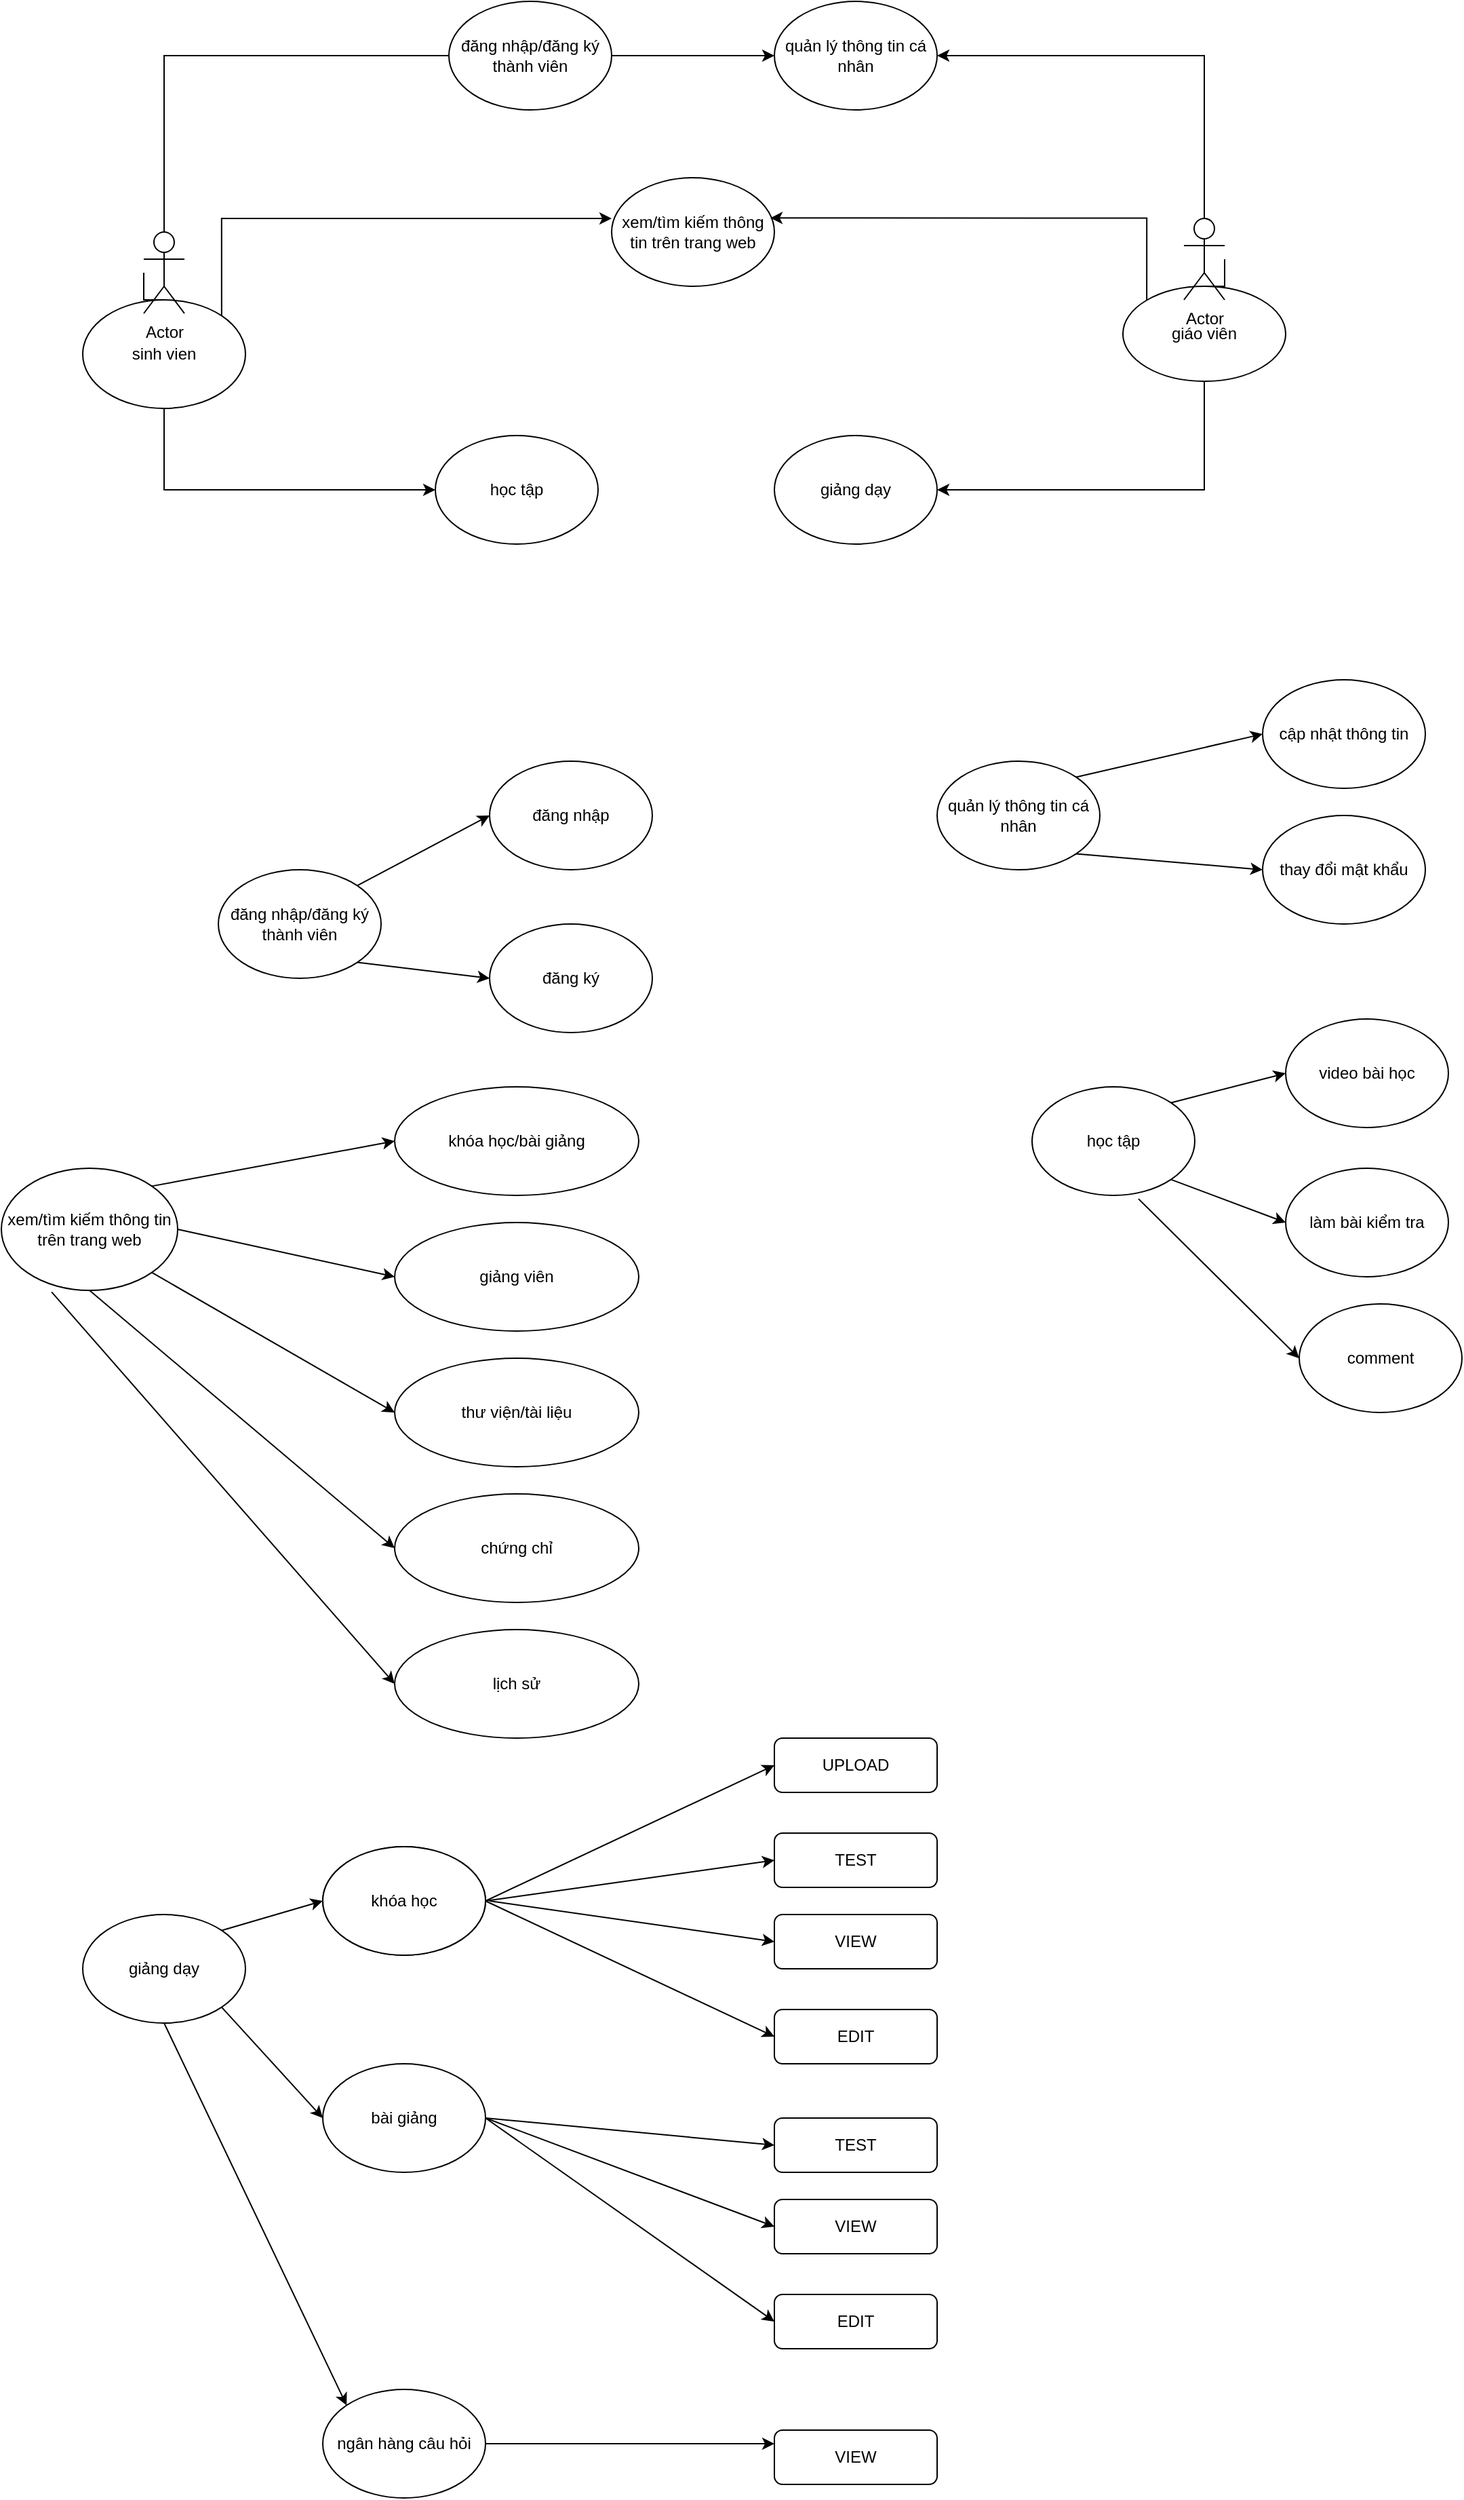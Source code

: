 <mxfile version="16.2.2" type="github"><diagram id="VB9uUgP6KpmYm5eoYHml" name="Page-1"><mxGraphModel dx="1483" dy="806" grid="1" gridSize="10" guides="1" tooltips="1" connect="1" arrows="1" fold="1" page="1" pageScale="1" pageWidth="1654" pageHeight="2336" math="0" shadow="0"><root><mxCell id="0"/><mxCell id="1" parent="0"/><mxCell id="s9qlVdhcdn9FW4EcoNGu-17" style="edgeStyle=orthogonalEdgeStyle;rounded=0;orthogonalLoop=1;jettySize=auto;html=1;exitX=0.5;exitY=0;exitDx=0;exitDy=0;entryX=0;entryY=0.5;entryDx=0;entryDy=0;startArrow=none;" edge="1" parent="1" source="s9qlVdhcdn9FW4EcoNGu-66" target="s9qlVdhcdn9FW4EcoNGu-11"><mxGeometry relative="1" as="geometry"><Array as="points"><mxPoint x="120" y="160"/></Array></mxGeometry></mxCell><mxCell id="s9qlVdhcdn9FW4EcoNGu-22" style="edgeStyle=orthogonalEdgeStyle;rounded=0;orthogonalLoop=1;jettySize=auto;html=1;exitX=0.5;exitY=1;exitDx=0;exitDy=0;entryX=0;entryY=0.5;entryDx=0;entryDy=0;" edge="1" parent="1" source="s9qlVdhcdn9FW4EcoNGu-1" target="s9qlVdhcdn9FW4EcoNGu-13"><mxGeometry relative="1" as="geometry"/></mxCell><mxCell id="s9qlVdhcdn9FW4EcoNGu-71" style="edgeStyle=orthogonalEdgeStyle;rounded=0;orthogonalLoop=1;jettySize=auto;html=1;exitX=1;exitY=0;exitDx=0;exitDy=0;entryX=0;entryY=0.375;entryDx=0;entryDy=0;entryPerimeter=0;" edge="1" parent="1" source="s9qlVdhcdn9FW4EcoNGu-1" target="s9qlVdhcdn9FW4EcoNGu-3"><mxGeometry relative="1" as="geometry"><Array as="points"><mxPoint x="162" y="280"/></Array></mxGeometry></mxCell><mxCell id="s9qlVdhcdn9FW4EcoNGu-1" value="sinh vien" style="ellipse;whiteSpace=wrap;html=1;" vertex="1" parent="1"><mxGeometry x="60" y="340" width="120" height="80" as="geometry"/></mxCell><mxCell id="s9qlVdhcdn9FW4EcoNGu-2" value="đăng nhập/đăng ký thành viên" style="ellipse;whiteSpace=wrap;html=1;" vertex="1" parent="1"><mxGeometry x="330" y="120" width="120" height="80" as="geometry"/></mxCell><mxCell id="s9qlVdhcdn9FW4EcoNGu-3" value="xem/tìm kiếm thông tin trên trang web" style="ellipse;whiteSpace=wrap;html=1;" vertex="1" parent="1"><mxGeometry x="450" y="250" width="120" height="80" as="geometry"/></mxCell><mxCell id="s9qlVdhcdn9FW4EcoNGu-11" value="quản lý thông tin cá nhân" style="ellipse;whiteSpace=wrap;html=1;" vertex="1" parent="1"><mxGeometry x="570" y="120" width="120" height="80" as="geometry"/></mxCell><mxCell id="s9qlVdhcdn9FW4EcoNGu-13" value="học tập" style="ellipse;whiteSpace=wrap;html=1;" vertex="1" parent="1"><mxGeometry x="320" y="440" width="120" height="80" as="geometry"/></mxCell><mxCell id="s9qlVdhcdn9FW4EcoNGu-14" value="giảng dạy" style="ellipse;whiteSpace=wrap;html=1;" vertex="1" parent="1"><mxGeometry x="570" y="440" width="120" height="80" as="geometry"/></mxCell><mxCell id="s9qlVdhcdn9FW4EcoNGu-19" style="edgeStyle=orthogonalEdgeStyle;rounded=0;orthogonalLoop=1;jettySize=auto;html=1;exitX=0.5;exitY=0;exitDx=0;exitDy=0;entryX=1;entryY=0.5;entryDx=0;entryDy=0;startArrow=none;" edge="1" parent="1" source="s9qlVdhcdn9FW4EcoNGu-68" target="s9qlVdhcdn9FW4EcoNGu-11"><mxGeometry relative="1" as="geometry"/></mxCell><mxCell id="s9qlVdhcdn9FW4EcoNGu-23" style="edgeStyle=orthogonalEdgeStyle;rounded=0;orthogonalLoop=1;jettySize=auto;html=1;exitX=0.5;exitY=1;exitDx=0;exitDy=0;entryX=1;entryY=0.5;entryDx=0;entryDy=0;" edge="1" parent="1" source="s9qlVdhcdn9FW4EcoNGu-15" target="s9qlVdhcdn9FW4EcoNGu-14"><mxGeometry relative="1" as="geometry"/></mxCell><mxCell id="s9qlVdhcdn9FW4EcoNGu-72" style="edgeStyle=orthogonalEdgeStyle;rounded=0;orthogonalLoop=1;jettySize=auto;html=1;exitX=0;exitY=0;exitDx=0;exitDy=0;entryX=0.975;entryY=0.371;entryDx=0;entryDy=0;entryPerimeter=0;" edge="1" parent="1" source="s9qlVdhcdn9FW4EcoNGu-15" target="s9qlVdhcdn9FW4EcoNGu-3"><mxGeometry relative="1" as="geometry"><Array as="points"><mxPoint x="844" y="280"/></Array></mxGeometry></mxCell><mxCell id="s9qlVdhcdn9FW4EcoNGu-15" value="giáo viên" style="ellipse;whiteSpace=wrap;html=1;" vertex="1" parent="1"><mxGeometry x="827" y="330" width="120" height="70" as="geometry"/></mxCell><mxCell id="s9qlVdhcdn9FW4EcoNGu-24" value="đăng nhập/đăng ký thành viên" style="ellipse;whiteSpace=wrap;html=1;" vertex="1" parent="1"><mxGeometry x="160" y="760" width="120" height="80" as="geometry"/></mxCell><mxCell id="s9qlVdhcdn9FW4EcoNGu-25" value="đăng nhập" style="ellipse;whiteSpace=wrap;html=1;" vertex="1" parent="1"><mxGeometry x="360" y="680" width="120" height="80" as="geometry"/></mxCell><mxCell id="s9qlVdhcdn9FW4EcoNGu-26" value="đăng ký" style="ellipse;whiteSpace=wrap;html=1;" vertex="1" parent="1"><mxGeometry x="360" y="800" width="120" height="80" as="geometry"/></mxCell><mxCell id="s9qlVdhcdn9FW4EcoNGu-28" value="" style="endArrow=classic;html=1;rounded=0;exitX=1;exitY=0;exitDx=0;exitDy=0;" edge="1" parent="1" source="s9qlVdhcdn9FW4EcoNGu-24"><mxGeometry width="50" height="50" relative="1" as="geometry"><mxPoint x="500" y="670" as="sourcePoint"/><mxPoint x="360" y="720" as="targetPoint"/></mxGeometry></mxCell><mxCell id="s9qlVdhcdn9FW4EcoNGu-29" value="" style="endArrow=classic;html=1;rounded=0;exitX=1;exitY=1;exitDx=0;exitDy=0;entryX=0;entryY=0.5;entryDx=0;entryDy=0;" edge="1" parent="1" source="s9qlVdhcdn9FW4EcoNGu-24" target="s9qlVdhcdn9FW4EcoNGu-26"><mxGeometry width="50" height="50" relative="1" as="geometry"><mxPoint x="500" y="670" as="sourcePoint"/><mxPoint x="550" y="620" as="targetPoint"/></mxGeometry></mxCell><mxCell id="s9qlVdhcdn9FW4EcoNGu-30" value="quản lý thông tin cá nhân" style="ellipse;whiteSpace=wrap;html=1;" vertex="1" parent="1"><mxGeometry x="690" y="680" width="120" height="80" as="geometry"/></mxCell><mxCell id="s9qlVdhcdn9FW4EcoNGu-31" value="cập nhật thông tin" style="ellipse;whiteSpace=wrap;html=1;" vertex="1" parent="1"><mxGeometry x="930" y="620" width="120" height="80" as="geometry"/></mxCell><mxCell id="s9qlVdhcdn9FW4EcoNGu-32" value="thay đổi mật khẩu" style="ellipse;whiteSpace=wrap;html=1;" vertex="1" parent="1"><mxGeometry x="930" y="720" width="120" height="80" as="geometry"/></mxCell><mxCell id="s9qlVdhcdn9FW4EcoNGu-33" value="xem/tìm kiếm thông tin trên trang web" style="ellipse;whiteSpace=wrap;html=1;" vertex="1" parent="1"><mxGeometry y="980" width="130" height="90" as="geometry"/></mxCell><mxCell id="s9qlVdhcdn9FW4EcoNGu-34" value="" style="endArrow=classic;html=1;rounded=0;exitX=1;exitY=0;exitDx=0;exitDy=0;entryX=0;entryY=0.5;entryDx=0;entryDy=0;" edge="1" parent="1" source="s9qlVdhcdn9FW4EcoNGu-30" target="s9qlVdhcdn9FW4EcoNGu-31"><mxGeometry width="50" height="50" relative="1" as="geometry"><mxPoint x="500" y="880" as="sourcePoint"/><mxPoint x="550" y="830" as="targetPoint"/></mxGeometry></mxCell><mxCell id="s9qlVdhcdn9FW4EcoNGu-35" value="" style="endArrow=classic;html=1;rounded=0;exitX=1;exitY=1;exitDx=0;exitDy=0;entryX=0;entryY=0.5;entryDx=0;entryDy=0;" edge="1" parent="1" source="s9qlVdhcdn9FW4EcoNGu-30" target="s9qlVdhcdn9FW4EcoNGu-32"><mxGeometry width="50" height="50" relative="1" as="geometry"><mxPoint x="500" y="880" as="sourcePoint"/><mxPoint x="550" y="830" as="targetPoint"/></mxGeometry></mxCell><mxCell id="s9qlVdhcdn9FW4EcoNGu-36" value="khóa học/bài giảng" style="ellipse;whiteSpace=wrap;html=1;" vertex="1" parent="1"><mxGeometry x="290" y="920" width="180" height="80" as="geometry"/></mxCell><mxCell id="s9qlVdhcdn9FW4EcoNGu-37" value="giảng viên" style="ellipse;whiteSpace=wrap;html=1;" vertex="1" parent="1"><mxGeometry x="290" y="1020" width="180" height="80" as="geometry"/></mxCell><mxCell id="s9qlVdhcdn9FW4EcoNGu-38" value="thư viện/tài liệu" style="ellipse;whiteSpace=wrap;html=1;" vertex="1" parent="1"><mxGeometry x="290" y="1120" width="180" height="80" as="geometry"/></mxCell><mxCell id="s9qlVdhcdn9FW4EcoNGu-39" value="chứng chỉ" style="ellipse;whiteSpace=wrap;html=1;" vertex="1" parent="1"><mxGeometry x="290" y="1220" width="180" height="80" as="geometry"/></mxCell><mxCell id="s9qlVdhcdn9FW4EcoNGu-40" value="" style="endArrow=classic;html=1;rounded=0;exitX=1;exitY=0.5;exitDx=0;exitDy=0;entryX=0;entryY=0.5;entryDx=0;entryDy=0;" edge="1" parent="1" source="s9qlVdhcdn9FW4EcoNGu-33" target="s9qlVdhcdn9FW4EcoNGu-37"><mxGeometry width="50" height="50" relative="1" as="geometry"><mxPoint x="500" y="1050" as="sourcePoint"/><mxPoint x="550" y="1000" as="targetPoint"/></mxGeometry></mxCell><mxCell id="s9qlVdhcdn9FW4EcoNGu-42" value="" style="endArrow=classic;html=1;rounded=0;exitX=1;exitY=0;exitDx=0;exitDy=0;entryX=0;entryY=0.5;entryDx=0;entryDy=0;" edge="1" parent="1" source="s9qlVdhcdn9FW4EcoNGu-33" target="s9qlVdhcdn9FW4EcoNGu-36"><mxGeometry width="50" height="50" relative="1" as="geometry"><mxPoint x="500" y="1050" as="sourcePoint"/><mxPoint x="550" y="1000" as="targetPoint"/></mxGeometry></mxCell><mxCell id="s9qlVdhcdn9FW4EcoNGu-43" value="" style="endArrow=classic;html=1;rounded=0;exitX=1;exitY=1;exitDx=0;exitDy=0;entryX=0;entryY=0.5;entryDx=0;entryDy=0;" edge="1" parent="1" source="s9qlVdhcdn9FW4EcoNGu-33" target="s9qlVdhcdn9FW4EcoNGu-38"><mxGeometry width="50" height="50" relative="1" as="geometry"><mxPoint x="500" y="1050" as="sourcePoint"/><mxPoint x="550" y="1000" as="targetPoint"/></mxGeometry></mxCell><mxCell id="s9qlVdhcdn9FW4EcoNGu-44" value="" style="endArrow=classic;html=1;rounded=0;exitX=0.5;exitY=1;exitDx=0;exitDy=0;entryX=0;entryY=0.5;entryDx=0;entryDy=0;" edge="1" parent="1" source="s9qlVdhcdn9FW4EcoNGu-33" target="s9qlVdhcdn9FW4EcoNGu-39"><mxGeometry width="50" height="50" relative="1" as="geometry"><mxPoint x="500" y="1050" as="sourcePoint"/><mxPoint x="550" y="1000" as="targetPoint"/></mxGeometry></mxCell><mxCell id="s9qlVdhcdn9FW4EcoNGu-47" value="lịch sử" style="ellipse;whiteSpace=wrap;html=1;" vertex="1" parent="1"><mxGeometry x="290" y="1320" width="180" height="80" as="geometry"/></mxCell><mxCell id="s9qlVdhcdn9FW4EcoNGu-48" value="" style="endArrow=classic;html=1;rounded=0;exitX=0.285;exitY=1.013;exitDx=0;exitDy=0;exitPerimeter=0;entryX=0;entryY=0.5;entryDx=0;entryDy=0;" edge="1" parent="1" source="s9qlVdhcdn9FW4EcoNGu-33" target="s9qlVdhcdn9FW4EcoNGu-47"><mxGeometry width="50" height="50" relative="1" as="geometry"><mxPoint x="500" y="1290" as="sourcePoint"/><mxPoint x="550" y="1240" as="targetPoint"/></mxGeometry></mxCell><mxCell id="s9qlVdhcdn9FW4EcoNGu-49" value="học tập" style="ellipse;whiteSpace=wrap;html=1;" vertex="1" parent="1"><mxGeometry x="760" y="920" width="120" height="80" as="geometry"/></mxCell><mxCell id="s9qlVdhcdn9FW4EcoNGu-50" value="video bài học" style="ellipse;whiteSpace=wrap;html=1;" vertex="1" parent="1"><mxGeometry x="947" y="870" width="120" height="80" as="geometry"/></mxCell><mxCell id="s9qlVdhcdn9FW4EcoNGu-51" value="làm bài kiểm tra" style="ellipse;whiteSpace=wrap;html=1;" vertex="1" parent="1"><mxGeometry x="947" y="980" width="120" height="80" as="geometry"/></mxCell><mxCell id="s9qlVdhcdn9FW4EcoNGu-52" value="" style="endArrow=classic;html=1;rounded=0;exitX=1;exitY=0;exitDx=0;exitDy=0;entryX=0;entryY=0.5;entryDx=0;entryDy=0;" edge="1" parent="1" source="s9qlVdhcdn9FW4EcoNGu-49" target="s9qlVdhcdn9FW4EcoNGu-50"><mxGeometry width="50" height="50" relative="1" as="geometry"><mxPoint x="500" y="960" as="sourcePoint"/><mxPoint x="550" y="910" as="targetPoint"/></mxGeometry></mxCell><mxCell id="s9qlVdhcdn9FW4EcoNGu-53" value="" style="endArrow=classic;html=1;rounded=0;exitX=1;exitY=1;exitDx=0;exitDy=0;entryX=0;entryY=0.5;entryDx=0;entryDy=0;" edge="1" parent="1" source="s9qlVdhcdn9FW4EcoNGu-49" target="s9qlVdhcdn9FW4EcoNGu-51"><mxGeometry width="50" height="50" relative="1" as="geometry"><mxPoint x="500" y="960" as="sourcePoint"/><mxPoint x="550" y="910" as="targetPoint"/></mxGeometry></mxCell><mxCell id="s9qlVdhcdn9FW4EcoNGu-54" value="giảng dạy" style="ellipse;whiteSpace=wrap;html=1;" vertex="1" parent="1"><mxGeometry x="60" y="1530" width="120" height="80" as="geometry"/></mxCell><mxCell id="s9qlVdhcdn9FW4EcoNGu-55" value="" style="endArrow=classic;html=1;rounded=0;exitX=0.654;exitY=1.032;exitDx=0;exitDy=0;exitPerimeter=0;entryX=0;entryY=0.5;entryDx=0;entryDy=0;" edge="1" parent="1" source="s9qlVdhcdn9FW4EcoNGu-49" target="s9qlVdhcdn9FW4EcoNGu-56"><mxGeometry width="50" height="50" relative="1" as="geometry"><mxPoint x="500" y="1020" as="sourcePoint"/><mxPoint x="550" y="970" as="targetPoint"/></mxGeometry></mxCell><mxCell id="s9qlVdhcdn9FW4EcoNGu-56" value="comment" style="ellipse;whiteSpace=wrap;html=1;" vertex="1" parent="1"><mxGeometry x="957" y="1080" width="120" height="80" as="geometry"/></mxCell><mxCell id="s9qlVdhcdn9FW4EcoNGu-58" value="khóa học" style="ellipse;whiteSpace=wrap;html=1;" vertex="1" parent="1"><mxGeometry x="237" y="1480" width="120" height="80" as="geometry"/></mxCell><mxCell id="s9qlVdhcdn9FW4EcoNGu-59" value="bài giảng" style="ellipse;whiteSpace=wrap;html=1;" vertex="1" parent="1"><mxGeometry x="237" y="1640" width="120" height="80" as="geometry"/></mxCell><mxCell id="s9qlVdhcdn9FW4EcoNGu-62" value="" style="endArrow=classic;html=1;rounded=0;exitX=1;exitY=0;exitDx=0;exitDy=0;entryX=0;entryY=0.5;entryDx=0;entryDy=0;" edge="1" parent="1" source="s9qlVdhcdn9FW4EcoNGu-54" target="s9qlVdhcdn9FW4EcoNGu-58"><mxGeometry width="50" height="50" relative="1" as="geometry"><mxPoint x="-90" y="1680" as="sourcePoint"/><mxPoint x="-40" y="1630" as="targetPoint"/></mxGeometry></mxCell><mxCell id="s9qlVdhcdn9FW4EcoNGu-63" value="" style="endArrow=classic;html=1;rounded=0;exitX=1;exitY=1;exitDx=0;exitDy=0;entryX=0;entryY=0.5;entryDx=0;entryDy=0;" edge="1" parent="1" source="s9qlVdhcdn9FW4EcoNGu-54" target="s9qlVdhcdn9FW4EcoNGu-59"><mxGeometry width="50" height="50" relative="1" as="geometry"><mxPoint x="-90" y="1680" as="sourcePoint"/><mxPoint x="-40" y="1630" as="targetPoint"/></mxGeometry></mxCell><mxCell id="s9qlVdhcdn9FW4EcoNGu-66" value="Actor" style="shape=umlActor;verticalLabelPosition=bottom;verticalAlign=top;html=1;outlineConnect=0;" vertex="1" parent="1"><mxGeometry x="105" y="290" width="30" height="60" as="geometry"/></mxCell><mxCell id="s9qlVdhcdn9FW4EcoNGu-67" value="" style="edgeStyle=orthogonalEdgeStyle;rounded=0;orthogonalLoop=1;jettySize=auto;html=1;exitX=0.5;exitY=0;exitDx=0;exitDy=0;entryX=0;entryY=0.5;entryDx=0;entryDy=0;endArrow=none;" edge="1" parent="1" source="s9qlVdhcdn9FW4EcoNGu-1" target="s9qlVdhcdn9FW4EcoNGu-66"><mxGeometry relative="1" as="geometry"><mxPoint x="120" y="340" as="sourcePoint"/><mxPoint x="570" y="160" as="targetPoint"/><Array as="points"/></mxGeometry></mxCell><mxCell id="s9qlVdhcdn9FW4EcoNGu-68" value="Actor" style="shape=umlActor;verticalLabelPosition=bottom;verticalAlign=top;html=1;outlineConnect=0;" vertex="1" parent="1"><mxGeometry x="872" y="280" width="30" height="60" as="geometry"/></mxCell><mxCell id="s9qlVdhcdn9FW4EcoNGu-69" value="" style="edgeStyle=orthogonalEdgeStyle;rounded=0;orthogonalLoop=1;jettySize=auto;html=1;exitX=0.5;exitY=0;exitDx=0;exitDy=0;entryX=1;entryY=0.5;entryDx=0;entryDy=0;endArrow=none;" edge="1" parent="1" source="s9qlVdhcdn9FW4EcoNGu-15" target="s9qlVdhcdn9FW4EcoNGu-68"><mxGeometry relative="1" as="geometry"><mxPoint x="887" y="330" as="sourcePoint"/><mxPoint x="690" y="160" as="targetPoint"/></mxGeometry></mxCell><mxCell id="s9qlVdhcdn9FW4EcoNGu-75" value="TEST" style="rounded=1;whiteSpace=wrap;html=1;" vertex="1" parent="1"><mxGeometry x="570" y="1470" width="120" height="40" as="geometry"/></mxCell><mxCell id="s9qlVdhcdn9FW4EcoNGu-76" value="VIEW" style="rounded=1;whiteSpace=wrap;html=1;" vertex="1" parent="1"><mxGeometry x="570" y="1530" width="120" height="40" as="geometry"/></mxCell><mxCell id="s9qlVdhcdn9FW4EcoNGu-77" value="EDIT" style="rounded=1;whiteSpace=wrap;html=1;" vertex="1" parent="1"><mxGeometry x="570" y="1600" width="120" height="40" as="geometry"/></mxCell><mxCell id="s9qlVdhcdn9FW4EcoNGu-78" value="UPLOAD" style="rounded=1;whiteSpace=wrap;html=1;" vertex="1" parent="1"><mxGeometry x="570" y="1400" width="120" height="40" as="geometry"/></mxCell><mxCell id="s9qlVdhcdn9FW4EcoNGu-79" value="" style="endArrow=classic;html=1;rounded=0;entryX=0;entryY=0.5;entryDx=0;entryDy=0;" edge="1" parent="1" target="s9qlVdhcdn9FW4EcoNGu-76"><mxGeometry width="50" height="50" relative="1" as="geometry"><mxPoint x="360" y="1520" as="sourcePoint"/><mxPoint x="550" y="1500" as="targetPoint"/></mxGeometry></mxCell><mxCell id="s9qlVdhcdn9FW4EcoNGu-81" value="" style="endArrow=classic;html=1;rounded=0;entryX=0;entryY=0.5;entryDx=0;entryDy=0;exitX=1;exitY=0.5;exitDx=0;exitDy=0;" edge="1" parent="1" source="s9qlVdhcdn9FW4EcoNGu-58" target="s9qlVdhcdn9FW4EcoNGu-75"><mxGeometry width="50" height="50" relative="1" as="geometry"><mxPoint x="370" y="1520" as="sourcePoint"/><mxPoint x="550" y="1500" as="targetPoint"/><Array as="points"/></mxGeometry></mxCell><mxCell id="s9qlVdhcdn9FW4EcoNGu-84" value="" style="endArrow=classic;html=1;rounded=0;exitX=1;exitY=0.5;exitDx=0;exitDy=0;entryX=0;entryY=0.5;entryDx=0;entryDy=0;" edge="1" parent="1" source="s9qlVdhcdn9FW4EcoNGu-58" target="s9qlVdhcdn9FW4EcoNGu-78"><mxGeometry width="50" height="50" relative="1" as="geometry"><mxPoint x="500" y="1550" as="sourcePoint"/><mxPoint x="550" y="1500" as="targetPoint"/></mxGeometry></mxCell><mxCell id="s9qlVdhcdn9FW4EcoNGu-88" value="" style="endArrow=classic;html=1;rounded=0;exitX=1;exitY=0.5;exitDx=0;exitDy=0;entryX=0;entryY=0.5;entryDx=0;entryDy=0;" edge="1" parent="1" source="s9qlVdhcdn9FW4EcoNGu-58" target="s9qlVdhcdn9FW4EcoNGu-77"><mxGeometry width="50" height="50" relative="1" as="geometry"><mxPoint x="500" y="1550" as="sourcePoint"/><mxPoint x="550" y="1500" as="targetPoint"/></mxGeometry></mxCell><mxCell id="s9qlVdhcdn9FW4EcoNGu-89" value="khóa học" style="ellipse;whiteSpace=wrap;html=1;" vertex="1" parent="1"><mxGeometry x="237" y="1480" width="120" height="80" as="geometry"/></mxCell><mxCell id="s9qlVdhcdn9FW4EcoNGu-94" value="EDIT" style="rounded=1;whiteSpace=wrap;html=1;" vertex="1" parent="1"><mxGeometry x="570" y="1810" width="120" height="40" as="geometry"/></mxCell><mxCell id="s9qlVdhcdn9FW4EcoNGu-95" value="TEST" style="rounded=1;whiteSpace=wrap;html=1;" vertex="1" parent="1"><mxGeometry x="570" y="1680" width="120" height="40" as="geometry"/></mxCell><mxCell id="s9qlVdhcdn9FW4EcoNGu-96" value="VIEW" style="rounded=1;whiteSpace=wrap;html=1;" vertex="1" parent="1"><mxGeometry x="570" y="1740" width="120" height="40" as="geometry"/></mxCell><mxCell id="s9qlVdhcdn9FW4EcoNGu-97" value="" style="endArrow=classic;html=1;rounded=0;exitX=1;exitY=0.5;exitDx=0;exitDy=0;entryX=0;entryY=0.5;entryDx=0;entryDy=0;" edge="1" parent="1" source="s9qlVdhcdn9FW4EcoNGu-59" target="s9qlVdhcdn9FW4EcoNGu-95"><mxGeometry width="50" height="50" relative="1" as="geometry"><mxPoint x="500" y="1730" as="sourcePoint"/><mxPoint x="550" y="1680" as="targetPoint"/></mxGeometry></mxCell><mxCell id="s9qlVdhcdn9FW4EcoNGu-98" value="" style="endArrow=classic;html=1;rounded=0;exitX=1;exitY=0.5;exitDx=0;exitDy=0;entryX=0;entryY=0.5;entryDx=0;entryDy=0;" edge="1" parent="1" source="s9qlVdhcdn9FW4EcoNGu-59" target="s9qlVdhcdn9FW4EcoNGu-96"><mxGeometry width="50" height="50" relative="1" as="geometry"><mxPoint x="367.0" y="1690" as="sourcePoint"/><mxPoint x="580" y="1710" as="targetPoint"/></mxGeometry></mxCell><mxCell id="s9qlVdhcdn9FW4EcoNGu-99" value="" style="endArrow=classic;html=1;rounded=0;exitX=1;exitY=0.5;exitDx=0;exitDy=0;entryX=0;entryY=0.5;entryDx=0;entryDy=0;" edge="1" parent="1" source="s9qlVdhcdn9FW4EcoNGu-59" target="s9qlVdhcdn9FW4EcoNGu-94"><mxGeometry width="50" height="50" relative="1" as="geometry"><mxPoint x="377.0" y="1700" as="sourcePoint"/><mxPoint x="590" y="1720" as="targetPoint"/></mxGeometry></mxCell><mxCell id="s9qlVdhcdn9FW4EcoNGu-107" style="edgeStyle=orthogonalEdgeStyle;rounded=0;orthogonalLoop=1;jettySize=auto;html=1;exitX=1;exitY=0.5;exitDx=0;exitDy=0;entryX=0;entryY=0.25;entryDx=0;entryDy=0;" edge="1" parent="1" source="s9qlVdhcdn9FW4EcoNGu-100" target="s9qlVdhcdn9FW4EcoNGu-104"><mxGeometry relative="1" as="geometry"/></mxCell><mxCell id="s9qlVdhcdn9FW4EcoNGu-100" value="ngân hàng câu hỏi" style="ellipse;whiteSpace=wrap;html=1;" vertex="1" parent="1"><mxGeometry x="237" y="1880" width="120" height="80" as="geometry"/></mxCell><mxCell id="s9qlVdhcdn9FW4EcoNGu-102" value="" style="endArrow=classic;html=1;rounded=0;exitX=0.5;exitY=1;exitDx=0;exitDy=0;entryX=0;entryY=0;entryDx=0;entryDy=0;" edge="1" parent="1" source="s9qlVdhcdn9FW4EcoNGu-54" target="s9qlVdhcdn9FW4EcoNGu-100"><mxGeometry width="50" height="50" relative="1" as="geometry"><mxPoint x="500" y="1790" as="sourcePoint"/><mxPoint x="550" y="1740" as="targetPoint"/></mxGeometry></mxCell><mxCell id="s9qlVdhcdn9FW4EcoNGu-104" value="VIEW" style="rounded=1;whiteSpace=wrap;html=1;" vertex="1" parent="1"><mxGeometry x="570" y="1910" width="120" height="40" as="geometry"/></mxCell></root></mxGraphModel></diagram></mxfile>